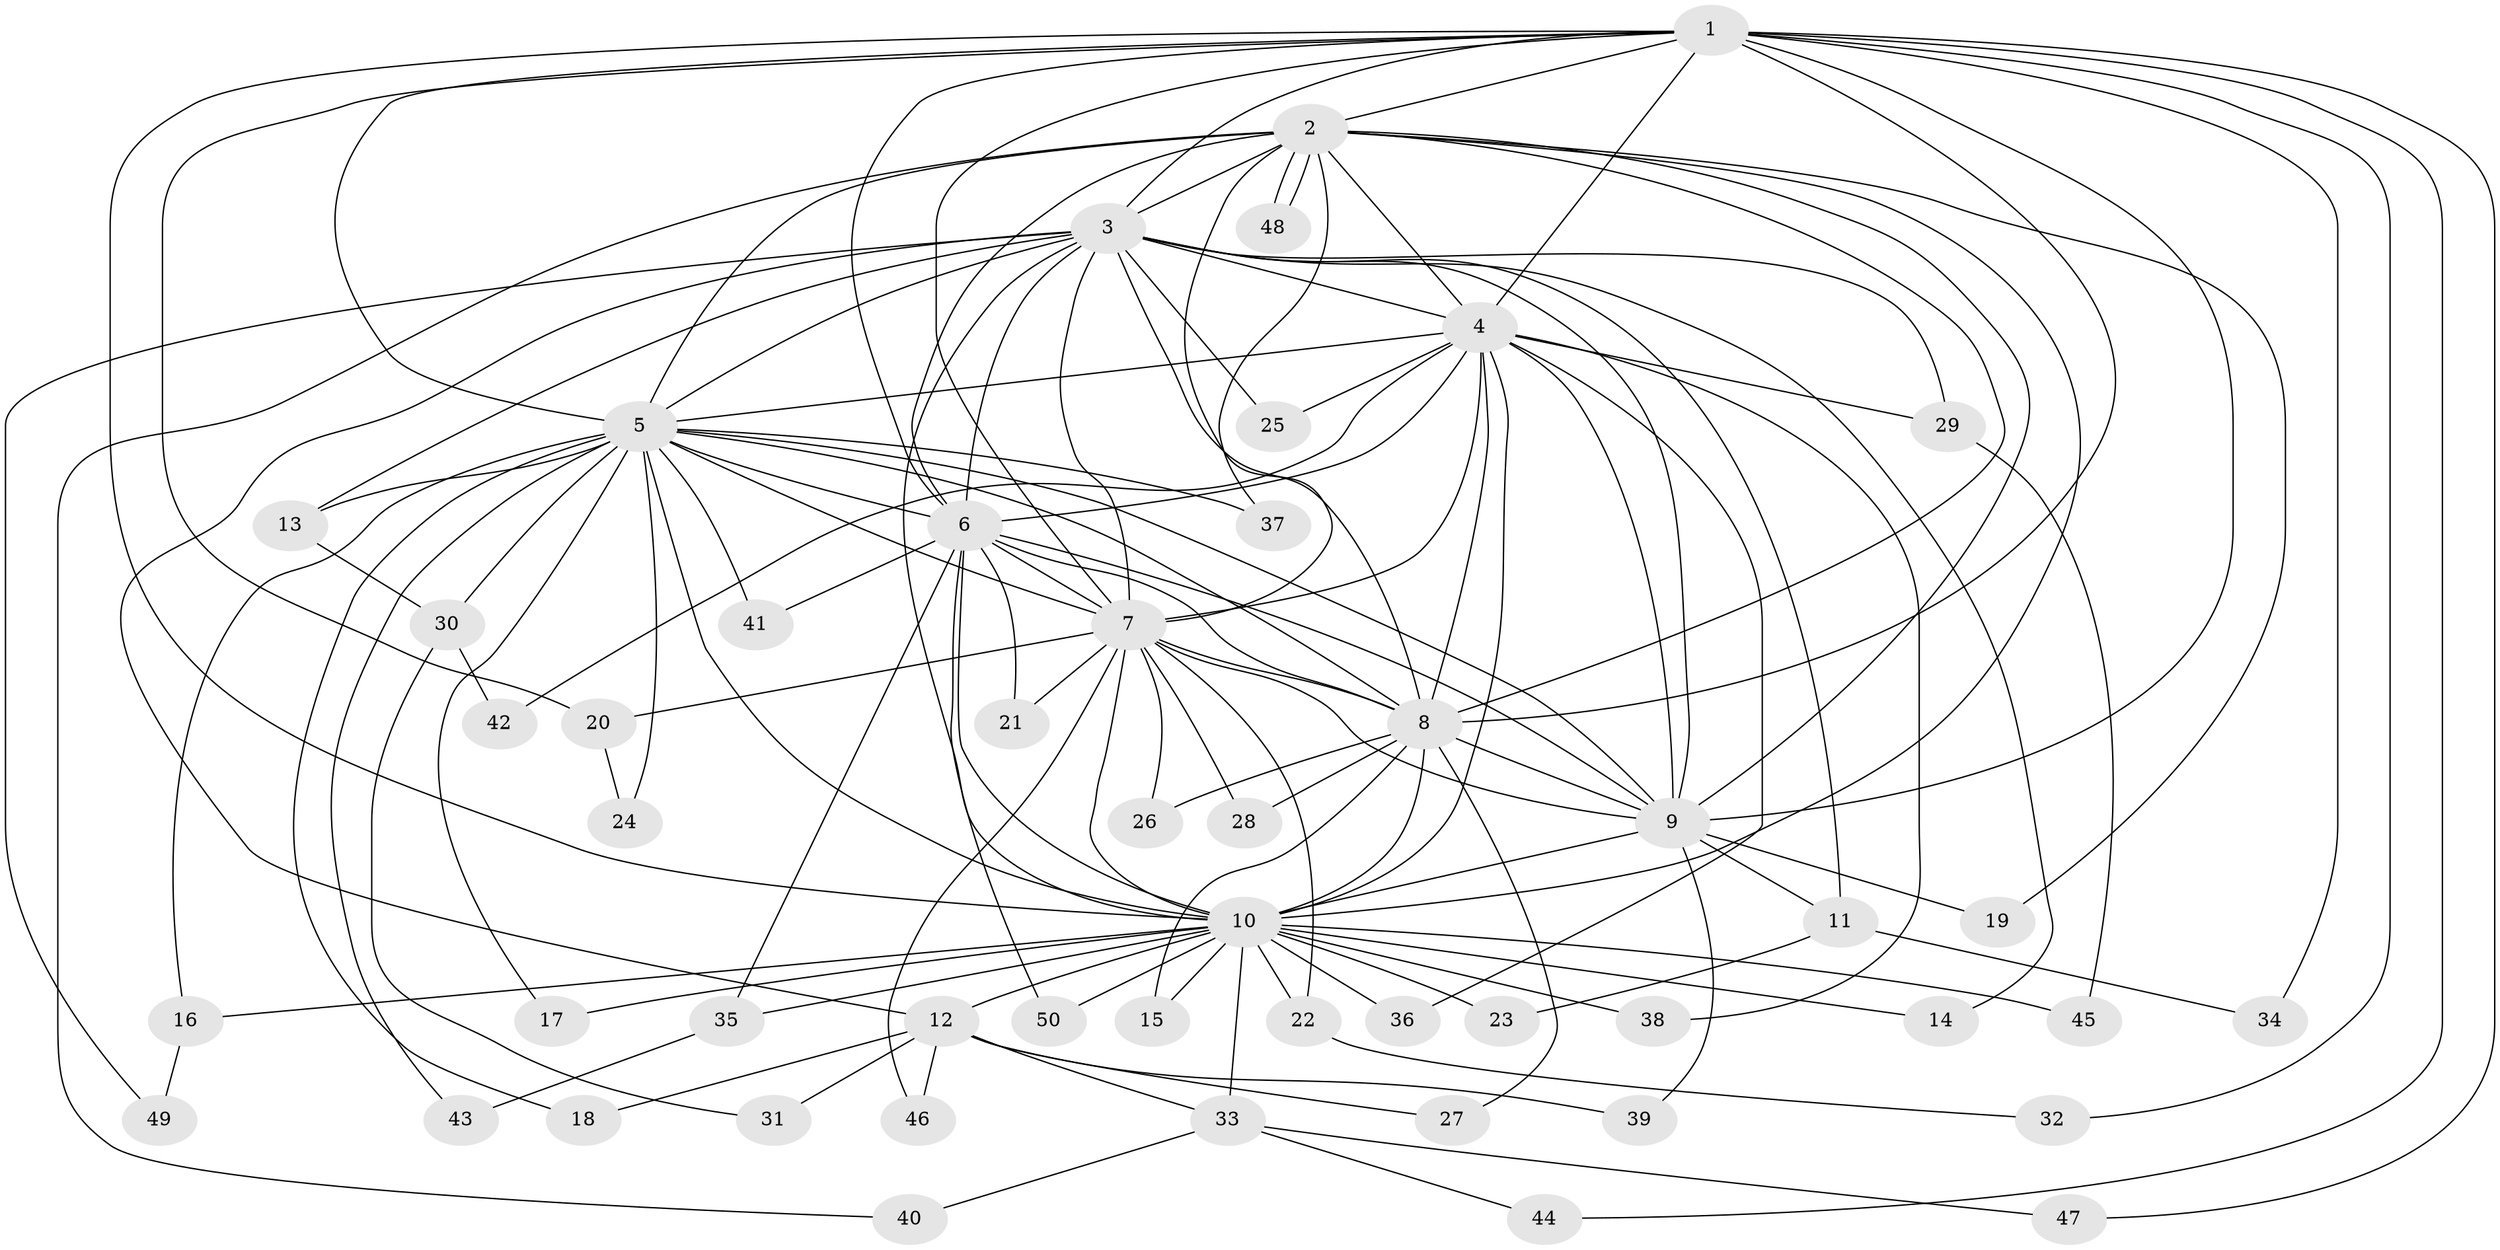 // coarse degree distribution, {10: 0.04, 2: 0.52, 1: 0.36, 15: 0.04, 14: 0.04}
// Generated by graph-tools (version 1.1) at 2025/46/03/04/25 21:46:33]
// undirected, 50 vertices, 125 edges
graph export_dot {
graph [start="1"]
  node [color=gray90,style=filled];
  1;
  2;
  3;
  4;
  5;
  6;
  7;
  8;
  9;
  10;
  11;
  12;
  13;
  14;
  15;
  16;
  17;
  18;
  19;
  20;
  21;
  22;
  23;
  24;
  25;
  26;
  27;
  28;
  29;
  30;
  31;
  32;
  33;
  34;
  35;
  36;
  37;
  38;
  39;
  40;
  41;
  42;
  43;
  44;
  45;
  46;
  47;
  48;
  49;
  50;
  1 -- 2;
  1 -- 3;
  1 -- 4;
  1 -- 5;
  1 -- 6;
  1 -- 7;
  1 -- 8;
  1 -- 9;
  1 -- 10;
  1 -- 20;
  1 -- 32;
  1 -- 34;
  1 -- 44;
  1 -- 47;
  2 -- 3;
  2 -- 4;
  2 -- 5;
  2 -- 6;
  2 -- 7;
  2 -- 8;
  2 -- 9;
  2 -- 10;
  2 -- 19;
  2 -- 37;
  2 -- 40;
  2 -- 48;
  2 -- 48;
  3 -- 4;
  3 -- 5;
  3 -- 6;
  3 -- 7;
  3 -- 8;
  3 -- 9;
  3 -- 10;
  3 -- 11;
  3 -- 12;
  3 -- 13;
  3 -- 14;
  3 -- 25;
  3 -- 29;
  3 -- 49;
  4 -- 5;
  4 -- 6;
  4 -- 7;
  4 -- 8;
  4 -- 9;
  4 -- 10;
  4 -- 25;
  4 -- 29;
  4 -- 36;
  4 -- 38;
  4 -- 42;
  5 -- 6;
  5 -- 7;
  5 -- 8;
  5 -- 9;
  5 -- 10;
  5 -- 13;
  5 -- 16;
  5 -- 17;
  5 -- 18;
  5 -- 24;
  5 -- 30;
  5 -- 37;
  5 -- 41;
  5 -- 43;
  6 -- 7;
  6 -- 8;
  6 -- 9;
  6 -- 10;
  6 -- 21;
  6 -- 35;
  6 -- 41;
  6 -- 50;
  7 -- 8;
  7 -- 9;
  7 -- 10;
  7 -- 20;
  7 -- 21;
  7 -- 22;
  7 -- 26;
  7 -- 28;
  7 -- 46;
  8 -- 9;
  8 -- 10;
  8 -- 15;
  8 -- 26;
  8 -- 27;
  8 -- 28;
  9 -- 10;
  9 -- 11;
  9 -- 19;
  9 -- 39;
  10 -- 12;
  10 -- 14;
  10 -- 15;
  10 -- 16;
  10 -- 17;
  10 -- 22;
  10 -- 23;
  10 -- 33;
  10 -- 35;
  10 -- 36;
  10 -- 38;
  10 -- 45;
  10 -- 50;
  11 -- 23;
  11 -- 34;
  12 -- 18;
  12 -- 27;
  12 -- 31;
  12 -- 33;
  12 -- 39;
  12 -- 46;
  13 -- 30;
  16 -- 49;
  20 -- 24;
  22 -- 32;
  29 -- 45;
  30 -- 31;
  30 -- 42;
  33 -- 40;
  33 -- 44;
  33 -- 47;
  35 -- 43;
}
